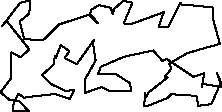 unitsize(0.001cm);
// 24235.3
draw((2995,264)--(3062,329));
draw((3062,329)--(3503,301));
draw((3503,301)--(3538,125));
draw((3538,125)--(3766,154));
draw((3766,154)--(3935,540));
draw((3935,540)--(3868,697));
draw((3868,697)--(3946,459));
draw((3946,459)--(3599,514));
draw((3599,514)--(3600,459));
draw((3600,459)--(3642,699));
draw((3642,699)--(3452,637));
draw((3452,637)--(2982,949));
draw((2982,949)--(2901,920));
draw((2901,920)--(2740,1101));
draw((2740,1101)--(2223,990));
draw((2223,990)--(1819,814));
draw((1819,814)--(1766,692));
draw((1766,692)--(1766,678));
draw((1766,678)--(2067,694));
draw((2067,694)--(2334,523));
draw((2334,523)--(2347,388));
draw((2347,388)--(1962,389));
draw((1962,389)--(1828,456));
draw((1828,456)--(1541,354));
draw((1541,354)--(1529,581));
draw((1529,581)--(1604,706));
draw((1604,706)--(1725,927));
draw((1725,927)--(1677,1238));
draw((1677,1238)--(1699,1294));
draw((1699,1294)--(1393,859));
draw((1393,859)--(1179,969));
draw((1179,969)--(1264,1090));
draw((1264,1090)--(1109,1196));
draw((1109,1196)--(1021,962));
draw((1021,962)--(1009,1001));
draw((1009,1001)--(997,942));
draw((997,942)--(981,848));
draw((981,848)--(781,670));
draw((781,670)--(931,512));
draw((931,512)--(1203,385));
draw((1203,385)--(1346,408));
draw((1346,408)--(1272,246));
draw((1272,246)--(1017,333));
draw((1017,333)--(634,294));
draw((634,294)--(460,267));
draw((460,267)--(366,339));
draw((366,339)--(278,165));
draw((278,165)--(264,36));
draw((264,36)--(547,25));
draw((547,25)--(387,199));
draw((387,199)--(202,233));
draw((202,233)--(47,363));
draw((47,363)--(240,619));
draw((240,619)--(235,1059));
draw((235,1059)--(241,1069));
draw((241,1069)--(401,980));
draw((401,980)--(555,1121));
draw((555,1121)--(149,1629));
draw((149,1629)--(80,1533));
draw((80,1533)--(394,1944));
draw((394,1944)--(571,1982));
draw((571,1982)--(555,1753));
draw((555,1753)--(386,1616));
draw((386,1616)--(464,1302));
draw((464,1302)--(778,1282));
draw((778,1282)--(811,1295));
draw((811,1295)--(1082,1561));
draw((1082,1561)--(1632,1742));
draw((1632,1742)--(1768,1578));
draw((1768,1578)--(1623,1723));
draw((1623,1723)--(1646,1817));
draw((1646,1817)--(1787,1902));
draw((1787,1902)--(1994,1852));
draw((1994,1852)--(2028,1736));
draw((2028,1736)--(2050,1833));
draw((2050,1833)--(2214,1977));
draw((2214,1977)--(2374,1944));
draw((2374,1944)--(2221,1578));
draw((2221,1578)--(2356,1568));
draw((2356,1568)--(2927,1777));
draw((2927,1777)--(2834,1512));
draw((2834,1512)--(3007,1524));
draw((3007,1524)--(3220,1945));
draw((3220,1945)--(3248,1906));
draw((3248,1906)--(3373,1902));
draw((3373,1902)--(3786,1862));
draw((3786,1862)--(3805,1619));
draw((3805,1619)--(3918,1217));
draw((3918,1217)--(3535,1112));
draw((3535,1112)--(3332,1049));
draw((3332,1049)--(3023,871));
draw((3023,871)--(3060,781));
draw((3060,781)--(2944,632));
draw((2944,632)--(2993,624));
draw((2993,624)--(2658,360));
draw((2658,360)--(2592,248));
draw((2592,248)--(2597,349));
draw((2597,349)--(2581,121));
draw((2581,121)--(2656,128));
draw((2656,128)--(2995,264));
